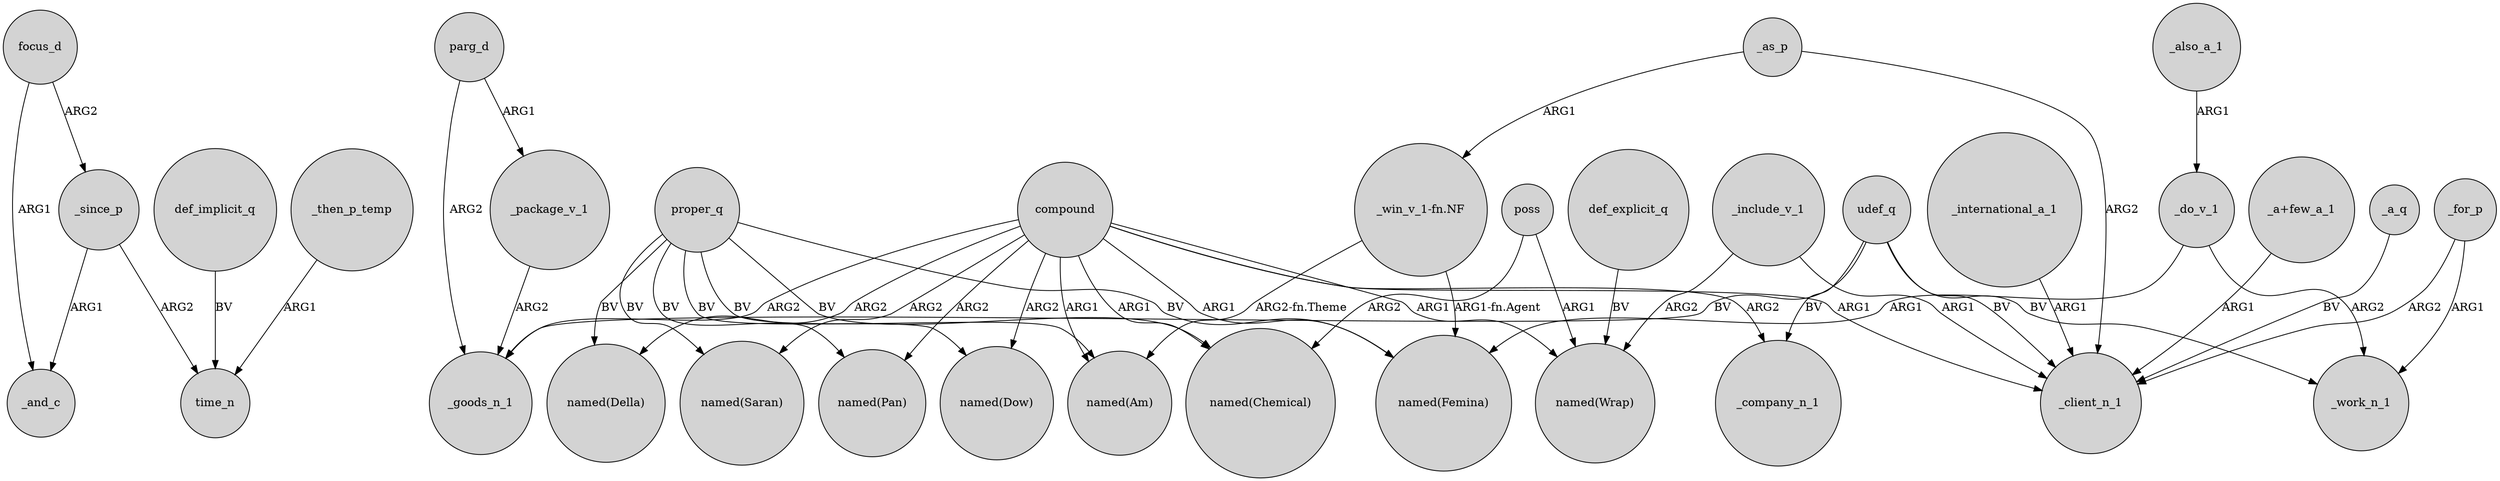 digraph {
	node [shape=circle style=filled]
	focus_d -> _since_p [label=ARG2]
	parg_d -> _package_v_1 [label=ARG1]
	proper_q -> "named(Am)" [label=BV]
	"_a+few_a_1" -> _client_n_1 [label=ARG1]
	_a_q -> _client_n_1 [label=BV]
	poss -> "named(Chemical)" [label=ARG2]
	compound -> _goods_n_1 [label=ARG2]
	compound -> "named(Dow)" [label=ARG2]
	_since_p -> _and_c [label=ARG1]
	compound -> _client_n_1 [label=ARG1]
	compound -> "named(Am)" [label=ARG1]
	_international_a_1 -> _client_n_1 [label=ARG1]
	compound -> _company_n_1 [label=ARG2]
	"_win_v_1-fn.NF" -> "named(Femina)" [label="ARG1-fn.Agent"]
	_for_p -> _work_n_1 [label=ARG1]
	compound -> "named(Chemical)" [label=ARG1]
	proper_q -> "named(Dow)" [label=BV]
	compound -> "named(Pan)" [label=ARG2]
	compound -> "named(Femina)" [label=ARG1]
	_also_a_1 -> _do_v_1 [label=ARG1]
	_then_p_temp -> time_n [label=ARG1]
	_do_v_1 -> _work_n_1 [label=ARG2]
	_since_p -> time_n [label=ARG2]
	compound -> "named(Wrap)" [label=ARG1]
	compound -> "named(Della)" [label=ARG2]
	proper_q -> "named(Della)" [label=BV]
	udef_q -> _goods_n_1 [label=BV]
	proper_q -> "named(Chemical)" [label=BV]
	udef_q -> _client_n_1 [label=BV]
	focus_d -> _and_c [label=ARG1]
	proper_q -> "named(Femina)" [label=BV]
	proper_q -> "named(Saran)" [label=BV]
	_package_v_1 -> _goods_n_1 [label=ARG2]
	poss -> "named(Wrap)" [label=ARG1]
	def_explicit_q -> "named(Wrap)" [label=BV]
	_do_v_1 -> "named(Femina)" [label=ARG1]
	compound -> "named(Saran)" [label=ARG2]
	"_win_v_1-fn.NF" -> "named(Am)" [label="ARG2-fn.Theme"]
	proper_q -> "named(Pan)" [label=BV]
	parg_d -> _goods_n_1 [label=ARG2]
	_include_v_1 -> "named(Wrap)" [label=ARG2]
	_for_p -> _client_n_1 [label=ARG2]
	_include_v_1 -> _client_n_1 [label=ARG1]
	_as_p -> _client_n_1 [label=ARG2]
	_as_p -> "_win_v_1-fn.NF" [label=ARG1]
	udef_q -> _company_n_1 [label=BV]
	def_implicit_q -> time_n [label=BV]
	udef_q -> _work_n_1 [label=BV]
}

